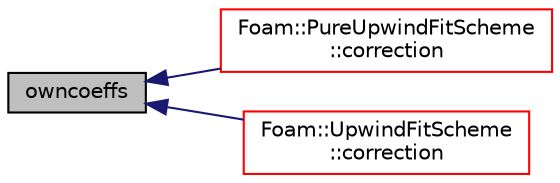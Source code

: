 digraph "owncoeffs"
{
  bgcolor="transparent";
  edge [fontname="Helvetica",fontsize="10",labelfontname="Helvetica",labelfontsize="10"];
  node [fontname="Helvetica",fontsize="10",shape=record];
  rankdir="LR";
  Node1 [label="owncoeffs",height=0.2,width=0.4,color="black", fillcolor="grey75", style="filled", fontcolor="black"];
  Node1 -> Node2 [dir="back",color="midnightblue",fontsize="10",style="solid",fontname="Helvetica"];
  Node2 [label="Foam::PureUpwindFitScheme\l::correction",height=0.2,width=0.4,color="red",URL="$a02079.html#a575a424a2a3d61de0e8d6ad368b61be1",tooltip="Return the explicit correction to the face-interpolate. "];
  Node1 -> Node3 [dir="back",color="midnightblue",fontsize="10",style="solid",fontname="Helvetica"];
  Node3 [label="Foam::UpwindFitScheme\l::correction",height=0.2,width=0.4,color="red",URL="$a02871.html#a575a424a2a3d61de0e8d6ad368b61be1",tooltip="Return the explicit correction to the face-interpolate. "];
}

